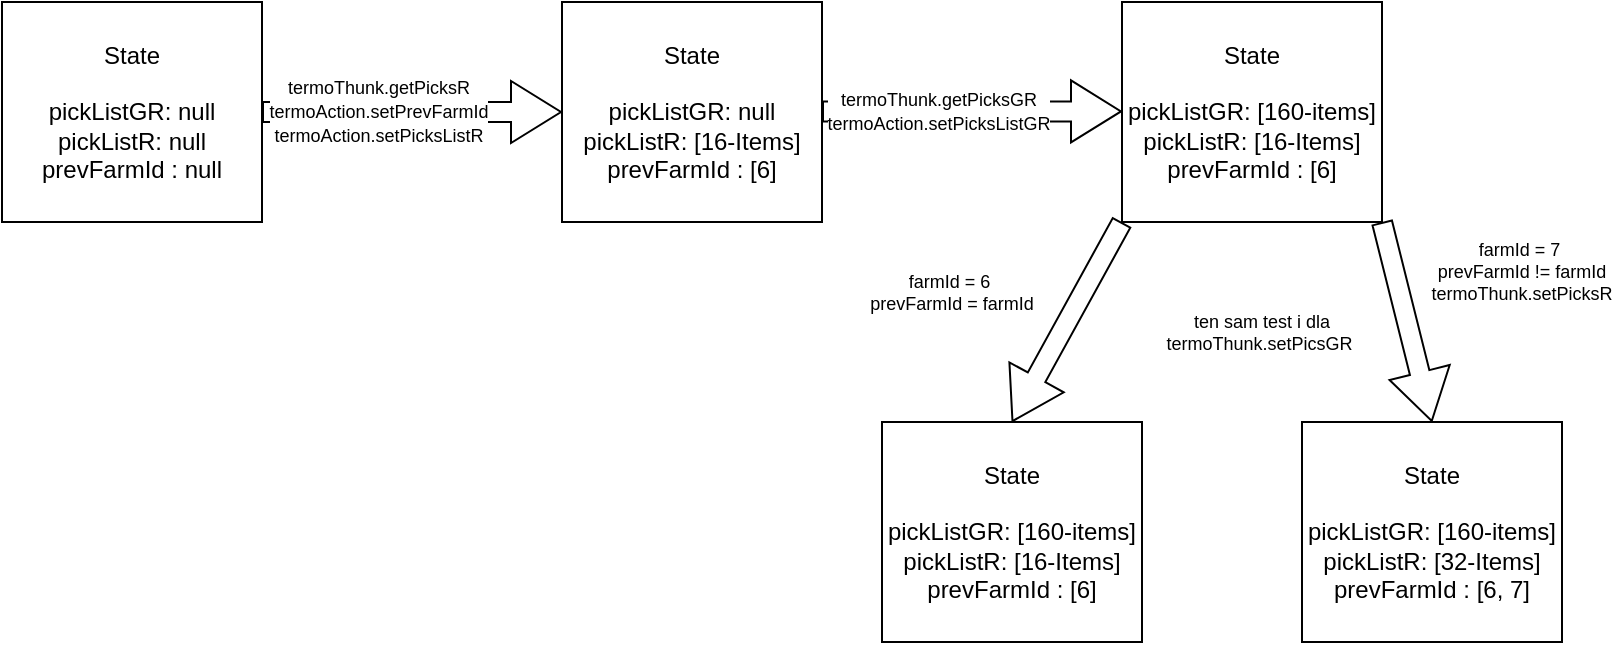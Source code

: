 <mxfile version="17.4.5" type="github">
  <diagram id="kgpKYQtTHZ0yAKxKKP6v" name="Page-1">
    <mxGraphModel dx="865" dy="456" grid="1" gridSize="10" guides="1" tooltips="1" connect="1" arrows="1" fold="1" page="1" pageScale="1" pageWidth="850" pageHeight="1100" math="0" shadow="0">
      <root>
        <mxCell id="0" />
        <mxCell id="1" parent="0" />
        <mxCell id="I8XLSuPqneHavk6bBn1r-1" value="State&lt;br&gt;&amp;nbsp;&lt;br&gt;pickListGR: null&lt;br&gt;pickListR: null&lt;br&gt;prevFarmId : null" style="rounded=0;whiteSpace=wrap;html=1;" vertex="1" parent="1">
          <mxGeometry x="30" y="110" width="130" height="110" as="geometry" />
        </mxCell>
        <mxCell id="I8XLSuPqneHavk6bBn1r-2" value="" style="shape=flexArrow;endArrow=classic;html=1;rounded=0;exitX=1;exitY=0.5;exitDx=0;exitDy=0;endSize=8;startSize=15;targetPerimeterSpacing=4;strokeWidth=1;fontSize=8;" edge="1" parent="1" source="I8XLSuPqneHavk6bBn1r-1">
          <mxGeometry width="50" height="50" relative="1" as="geometry">
            <mxPoint x="400" y="270" as="sourcePoint" />
            <mxPoint x="310" y="165" as="targetPoint" />
            <Array as="points" />
          </mxGeometry>
        </mxCell>
        <mxCell id="I8XLSuPqneHavk6bBn1r-3" value="&lt;p style=&quot;line-height: 0&quot;&gt;&lt;font style=&quot;font-size: 9px&quot;&gt;termoThunk.getPicksR&lt;/font&gt;&lt;/p&gt;&lt;p style=&quot;line-height: 0&quot;&gt;&lt;font style=&quot;font-size: 9px&quot;&gt;termoAction.setPrevFarmId&lt;/font&gt;&lt;/p&gt;&lt;p style=&quot;line-height: 0&quot;&gt;&lt;font style=&quot;font-size: 9px&quot;&gt;termoAction.setPicksListR&lt;/font&gt;&lt;/p&gt;" style="edgeLabel;html=1;align=center;verticalAlign=middle;resizable=0;points=[];" vertex="1" connectable="0" parent="I8XLSuPqneHavk6bBn1r-2">
          <mxGeometry x="-0.234" y="1" relative="1" as="geometry">
            <mxPoint as="offset" />
          </mxGeometry>
        </mxCell>
        <mxCell id="I8XLSuPqneHavk6bBn1r-4" value="State&lt;br&gt;&amp;nbsp;&lt;br&gt;pickListGR: null&lt;br&gt;pickListR: [16-Items]&lt;br&gt;prevFarmId : [6]" style="rounded=0;whiteSpace=wrap;html=1;" vertex="1" parent="1">
          <mxGeometry x="310" y="110" width="130" height="110" as="geometry" />
        </mxCell>
        <mxCell id="I8XLSuPqneHavk6bBn1r-5" value="" style="shape=flexArrow;endArrow=classic;html=1;rounded=0;exitX=1;exitY=0.5;exitDx=0;exitDy=0;endSize=8;startSize=15;targetPerimeterSpacing=4;strokeWidth=1;fontSize=8;" edge="1" parent="1">
          <mxGeometry width="50" height="50" relative="1" as="geometry">
            <mxPoint x="440" y="164.71" as="sourcePoint" />
            <mxPoint x="590" y="164.71" as="targetPoint" />
            <Array as="points" />
          </mxGeometry>
        </mxCell>
        <mxCell id="I8XLSuPqneHavk6bBn1r-6" value="&lt;p style=&quot;line-height: 0&quot;&gt;&lt;font style=&quot;font-size: 9px&quot;&gt;termoThunk.getPicksGR&lt;/font&gt;&lt;/p&gt;&lt;p style=&quot;line-height: 0&quot;&gt;&lt;font style=&quot;font-size: 9px&quot;&gt;termoAction.setPicksListGR&lt;/font&gt;&lt;/p&gt;" style="edgeLabel;html=1;align=center;verticalAlign=middle;resizable=0;points=[];" vertex="1" connectable="0" parent="I8XLSuPqneHavk6bBn1r-5">
          <mxGeometry x="-0.234" y="1" relative="1" as="geometry">
            <mxPoint as="offset" />
          </mxGeometry>
        </mxCell>
        <mxCell id="I8XLSuPqneHavk6bBn1r-7" value="State&lt;br&gt;&amp;nbsp;&lt;br&gt;pickListGR: [160-items]&lt;br&gt;pickListR: [16-Items]&lt;br&gt;prevFarmId : [6]" style="rounded=0;whiteSpace=wrap;html=1;" vertex="1" parent="1">
          <mxGeometry x="590" y="110" width="130" height="110" as="geometry" />
        </mxCell>
        <mxCell id="I8XLSuPqneHavk6bBn1r-8" value="" style="shape=flexArrow;endArrow=classic;html=1;rounded=0;fontSize=9;startSize=15;endSize=8;targetPerimeterSpacing=4;strokeWidth=1;exitX=0;exitY=1;exitDx=0;exitDy=0;entryX=0.5;entryY=0;entryDx=0;entryDy=0;" edge="1" parent="1" source="I8XLSuPqneHavk6bBn1r-7" target="I8XLSuPqneHavk6bBn1r-9">
          <mxGeometry width="50" height="50" relative="1" as="geometry">
            <mxPoint x="640" y="310" as="sourcePoint" />
            <mxPoint x="655" y="320" as="targetPoint" />
            <Array as="points" />
          </mxGeometry>
        </mxCell>
        <mxCell id="I8XLSuPqneHavk6bBn1r-9" value="State&lt;br&gt;&amp;nbsp;&lt;br&gt;pickListGR: [160-items]&lt;br&gt;pickListR: [16-Items]&lt;br&gt;prevFarmId : [6]" style="rounded=0;whiteSpace=wrap;html=1;" vertex="1" parent="1">
          <mxGeometry x="470" y="320" width="130" height="110" as="geometry" />
        </mxCell>
        <mxCell id="I8XLSuPqneHavk6bBn1r-10" value="State&lt;br&gt;&amp;nbsp;&lt;br&gt;pickListGR: [160-items]&lt;br&gt;pickListR: [32-Items]&lt;br&gt;prevFarmId : [6, 7]" style="rounded=0;whiteSpace=wrap;html=1;" vertex="1" parent="1">
          <mxGeometry x="680" y="320" width="130" height="110" as="geometry" />
        </mxCell>
        <mxCell id="I8XLSuPqneHavk6bBn1r-11" value="" style="shape=flexArrow;endArrow=classic;html=1;rounded=0;fontSize=9;startSize=15;endSize=8;targetPerimeterSpacing=4;strokeWidth=1;exitX=1;exitY=1;exitDx=0;exitDy=0;entryX=0.5;entryY=0;entryDx=0;entryDy=0;" edge="1" parent="1" source="I8XLSuPqneHavk6bBn1r-7" target="I8XLSuPqneHavk6bBn1r-10">
          <mxGeometry width="50" height="50" relative="1" as="geometry">
            <mxPoint x="705" y="220" as="sourcePoint" />
            <mxPoint x="650" y="320" as="targetPoint" />
            <Array as="points" />
          </mxGeometry>
        </mxCell>
        <mxCell id="I8XLSuPqneHavk6bBn1r-12" value="farmId = 6&amp;nbsp;&lt;br&gt;prevFarmId = farmId" style="text;html=1;strokeColor=none;fillColor=none;align=center;verticalAlign=middle;whiteSpace=wrap;rounded=0;fontSize=9;" vertex="1" parent="1">
          <mxGeometry x="460" y="240" width="90" height="30" as="geometry" />
        </mxCell>
        <mxCell id="I8XLSuPqneHavk6bBn1r-13" value="farmId = 7&amp;nbsp;&lt;br&gt;prevFarmId != farmId&lt;br&gt;termoThunk.setPicksR" style="text;html=1;strokeColor=none;fillColor=none;align=center;verticalAlign=middle;whiteSpace=wrap;rounded=0;fontSize=9;" vertex="1" parent="1">
          <mxGeometry x="740" y="220" width="100" height="50" as="geometry" />
        </mxCell>
        <mxCell id="I8XLSuPqneHavk6bBn1r-14" value="ten sam test i dla&lt;br&gt;termoThunk.setPicsGR&amp;nbsp;" style="text;html=1;strokeColor=none;fillColor=none;align=center;verticalAlign=middle;whiteSpace=wrap;rounded=0;fontSize=9;" vertex="1" parent="1">
          <mxGeometry x="610" y="260" width="100" height="30" as="geometry" />
        </mxCell>
      </root>
    </mxGraphModel>
  </diagram>
</mxfile>
